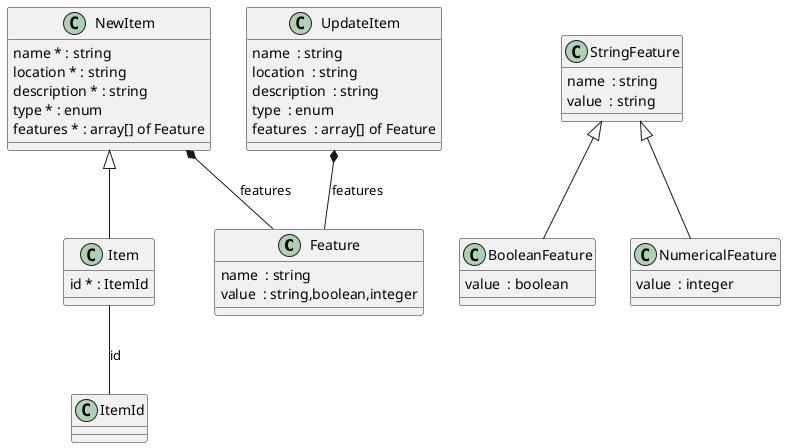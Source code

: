 @startuml

class Feature {
  name  : string
  value  : string,boolean,integer

}

class BooleanFeature {
  value  : boolean

}
StringFeature <|-- BooleanFeature

class Item {
  id * : ItemId

}
Item -- ItemId  :  id
NewItem <|-- Item

class NewItem {
  name * : string
  location * : string
  description * : string
  type * : enum
  features * : array[] of Feature

}
NewItem *-- Feature  :  features

class NumericalFeature {
  value  : integer

}
StringFeature <|-- NumericalFeature

class StringFeature {
  name  : string
  value  : string

}

class UpdateItem {
  name  : string
  location  : string
  description  : string
  type  : enum
  features  : array[] of Feature

}
UpdateItem *-- Feature  :  features
@enduml
